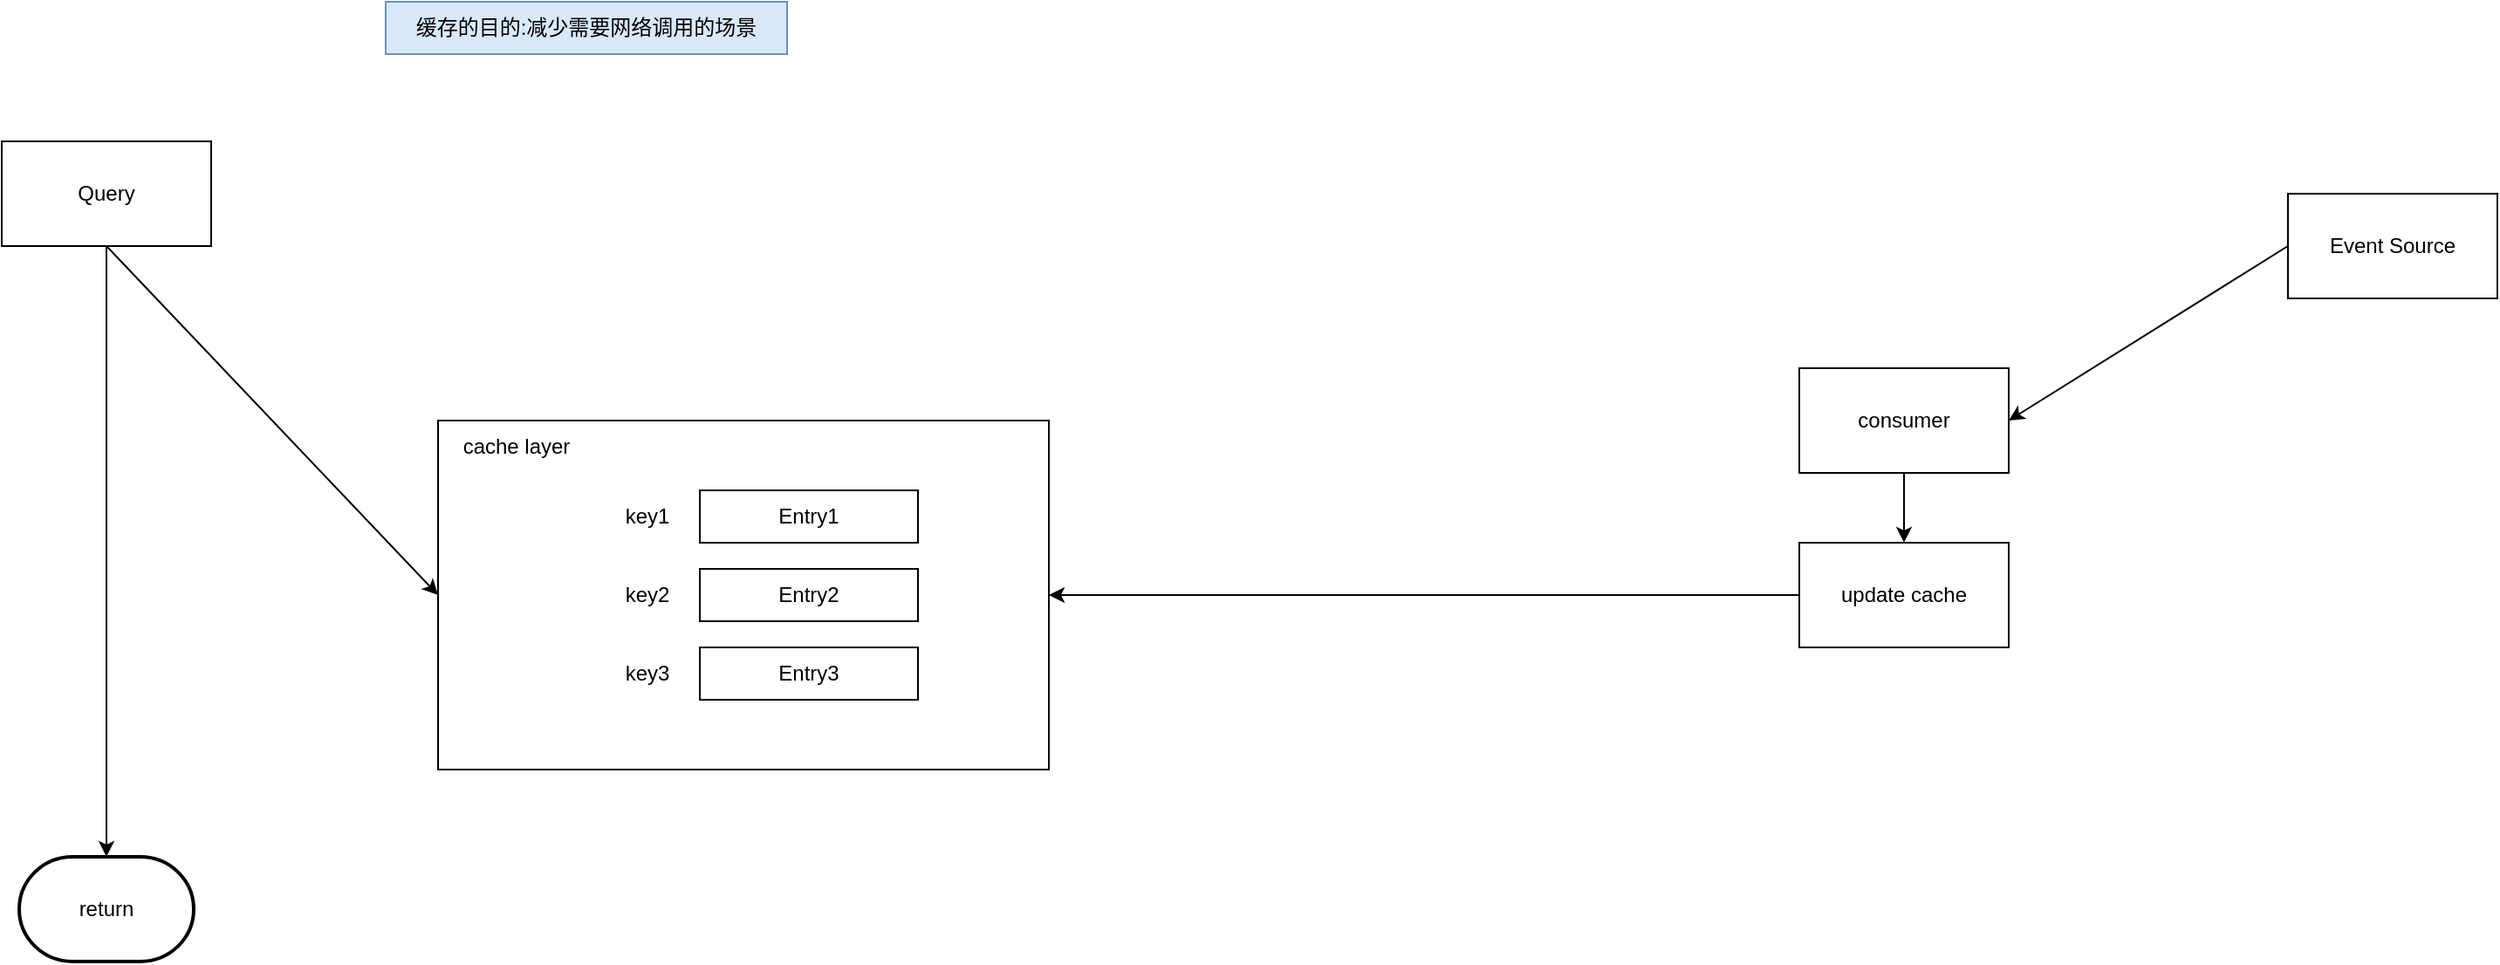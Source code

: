 <mxfile version="15.5.6" type="github">
  <diagram id="Nfzj3-45e-fYplGMUKLw" name="Page-1">
    <mxGraphModel dx="1426" dy="877" grid="1" gridSize="10" guides="1" tooltips="1" connect="1" arrows="1" fold="1" page="1" pageScale="1" pageWidth="850" pageHeight="1100" math="0" shadow="0">
      <root>
        <mxCell id="0" />
        <mxCell id="1" parent="0" />
        <mxCell id="tfhazVFiJOZhvMuRtOAB-1" value="Query" style="rounded=0;whiteSpace=wrap;html=1;" vertex="1" parent="1">
          <mxGeometry x="90" y="170" width="120" height="60" as="geometry" />
        </mxCell>
        <mxCell id="tfhazVFiJOZhvMuRtOAB-2" value="Event Source" style="rounded=0;whiteSpace=wrap;html=1;" vertex="1" parent="1">
          <mxGeometry x="1400" y="200" width="120" height="60" as="geometry" />
        </mxCell>
        <mxCell id="tfhazVFiJOZhvMuRtOAB-3" value="" style="rounded=0;whiteSpace=wrap;html=1;" vertex="1" parent="1">
          <mxGeometry x="340" y="330" width="350" height="200" as="geometry" />
        </mxCell>
        <mxCell id="tfhazVFiJOZhvMuRtOAB-4" value="cache layer" style="text;html=1;strokeColor=none;fillColor=none;align=center;verticalAlign=middle;whiteSpace=wrap;rounded=0;" vertex="1" parent="1">
          <mxGeometry x="340" y="330" width="90" height="30" as="geometry" />
        </mxCell>
        <mxCell id="tfhazVFiJOZhvMuRtOAB-5" value="consumer" style="rounded=0;whiteSpace=wrap;html=1;" vertex="1" parent="1">
          <mxGeometry x="1120" y="300" width="120" height="60" as="geometry" />
        </mxCell>
        <mxCell id="tfhazVFiJOZhvMuRtOAB-6" value="" style="endArrow=classic;html=1;rounded=0;exitX=0.5;exitY=1;exitDx=0;exitDy=0;entryX=0;entryY=0.5;entryDx=0;entryDy=0;" edge="1" parent="1" source="tfhazVFiJOZhvMuRtOAB-1" target="tfhazVFiJOZhvMuRtOAB-3">
          <mxGeometry width="50" height="50" relative="1" as="geometry">
            <mxPoint x="150" y="320" as="sourcePoint" />
            <mxPoint x="200" y="270" as="targetPoint" />
          </mxGeometry>
        </mxCell>
        <mxCell id="tfhazVFiJOZhvMuRtOAB-8" value="" style="endArrow=classic;html=1;rounded=0;exitX=0.5;exitY=1;exitDx=0;exitDy=0;entryX=0.5;entryY=0;entryDx=0;entryDy=0;entryPerimeter=0;" edge="1" parent="1" source="tfhazVFiJOZhvMuRtOAB-1" target="tfhazVFiJOZhvMuRtOAB-19">
          <mxGeometry width="50" height="50" relative="1" as="geometry">
            <mxPoint x="170" y="440" as="sourcePoint" />
            <mxPoint x="150" y="490" as="targetPoint" />
          </mxGeometry>
        </mxCell>
        <mxCell id="tfhazVFiJOZhvMuRtOAB-9" value="" style="endArrow=classic;html=1;rounded=0;exitX=0;exitY=0.5;exitDx=0;exitDy=0;entryX=1;entryY=0.5;entryDx=0;entryDy=0;" edge="1" parent="1" source="tfhazVFiJOZhvMuRtOAB-2" target="tfhazVFiJOZhvMuRtOAB-5">
          <mxGeometry width="50" height="50" relative="1" as="geometry">
            <mxPoint x="1140" y="120" as="sourcePoint" />
            <mxPoint x="1190" y="70" as="targetPoint" />
          </mxGeometry>
        </mxCell>
        <mxCell id="tfhazVFiJOZhvMuRtOAB-10" value="update cache" style="rounded=0;whiteSpace=wrap;html=1;" vertex="1" parent="1">
          <mxGeometry x="1120" y="400" width="120" height="60" as="geometry" />
        </mxCell>
        <mxCell id="tfhazVFiJOZhvMuRtOAB-11" value="" style="endArrow=classic;html=1;rounded=0;exitX=0.5;exitY=1;exitDx=0;exitDy=0;entryX=0.5;entryY=0;entryDx=0;entryDy=0;" edge="1" parent="1" source="tfhazVFiJOZhvMuRtOAB-5" target="tfhazVFiJOZhvMuRtOAB-10">
          <mxGeometry width="50" height="50" relative="1" as="geometry">
            <mxPoint x="1440" y="440" as="sourcePoint" />
            <mxPoint x="1490" y="390" as="targetPoint" />
          </mxGeometry>
        </mxCell>
        <mxCell id="tfhazVFiJOZhvMuRtOAB-12" value="" style="endArrow=classic;html=1;rounded=0;entryX=1;entryY=0.5;entryDx=0;entryDy=0;exitX=0;exitY=0.5;exitDx=0;exitDy=0;" edge="1" parent="1" source="tfhazVFiJOZhvMuRtOAB-10" target="tfhazVFiJOZhvMuRtOAB-3">
          <mxGeometry width="50" height="50" relative="1" as="geometry">
            <mxPoint x="1120" y="580" as="sourcePoint" />
            <mxPoint x="1170" y="530" as="targetPoint" />
          </mxGeometry>
        </mxCell>
        <mxCell id="tfhazVFiJOZhvMuRtOAB-13" value="Entry1" style="rounded=0;whiteSpace=wrap;html=1;" vertex="1" parent="1">
          <mxGeometry x="490" y="370" width="125" height="30" as="geometry" />
        </mxCell>
        <mxCell id="tfhazVFiJOZhvMuRtOAB-14" value="key1" style="text;html=1;strokeColor=none;fillColor=none;align=center;verticalAlign=middle;whiteSpace=wrap;rounded=0;" vertex="1" parent="1">
          <mxGeometry x="430" y="370" width="60" height="30" as="geometry" />
        </mxCell>
        <mxCell id="tfhazVFiJOZhvMuRtOAB-15" value="Entry2" style="rounded=0;whiteSpace=wrap;html=1;" vertex="1" parent="1">
          <mxGeometry x="490" y="415" width="125" height="30" as="geometry" />
        </mxCell>
        <mxCell id="tfhazVFiJOZhvMuRtOAB-16" value="key2" style="text;html=1;strokeColor=none;fillColor=none;align=center;verticalAlign=middle;whiteSpace=wrap;rounded=0;" vertex="1" parent="1">
          <mxGeometry x="430" y="415" width="60" height="30" as="geometry" />
        </mxCell>
        <mxCell id="tfhazVFiJOZhvMuRtOAB-17" value="Entry3" style="rounded=0;whiteSpace=wrap;html=1;" vertex="1" parent="1">
          <mxGeometry x="490" y="460" width="125" height="30" as="geometry" />
        </mxCell>
        <mxCell id="tfhazVFiJOZhvMuRtOAB-18" value="key3" style="text;html=1;strokeColor=none;fillColor=none;align=center;verticalAlign=middle;whiteSpace=wrap;rounded=0;" vertex="1" parent="1">
          <mxGeometry x="430" y="460" width="60" height="30" as="geometry" />
        </mxCell>
        <mxCell id="tfhazVFiJOZhvMuRtOAB-19" value="return" style="strokeWidth=2;html=1;shape=mxgraph.flowchart.terminator;whiteSpace=wrap;" vertex="1" parent="1">
          <mxGeometry x="100" y="580" width="100" height="60" as="geometry" />
        </mxCell>
        <mxCell id="tfhazVFiJOZhvMuRtOAB-20" value="缓存的目的:减少需要网络调用的场景" style="text;html=1;strokeColor=#6c8ebf;fillColor=#dae8fc;align=center;verticalAlign=middle;whiteSpace=wrap;rounded=0;" vertex="1" parent="1">
          <mxGeometry x="310" y="90" width="230" height="30" as="geometry" />
        </mxCell>
      </root>
    </mxGraphModel>
  </diagram>
</mxfile>
